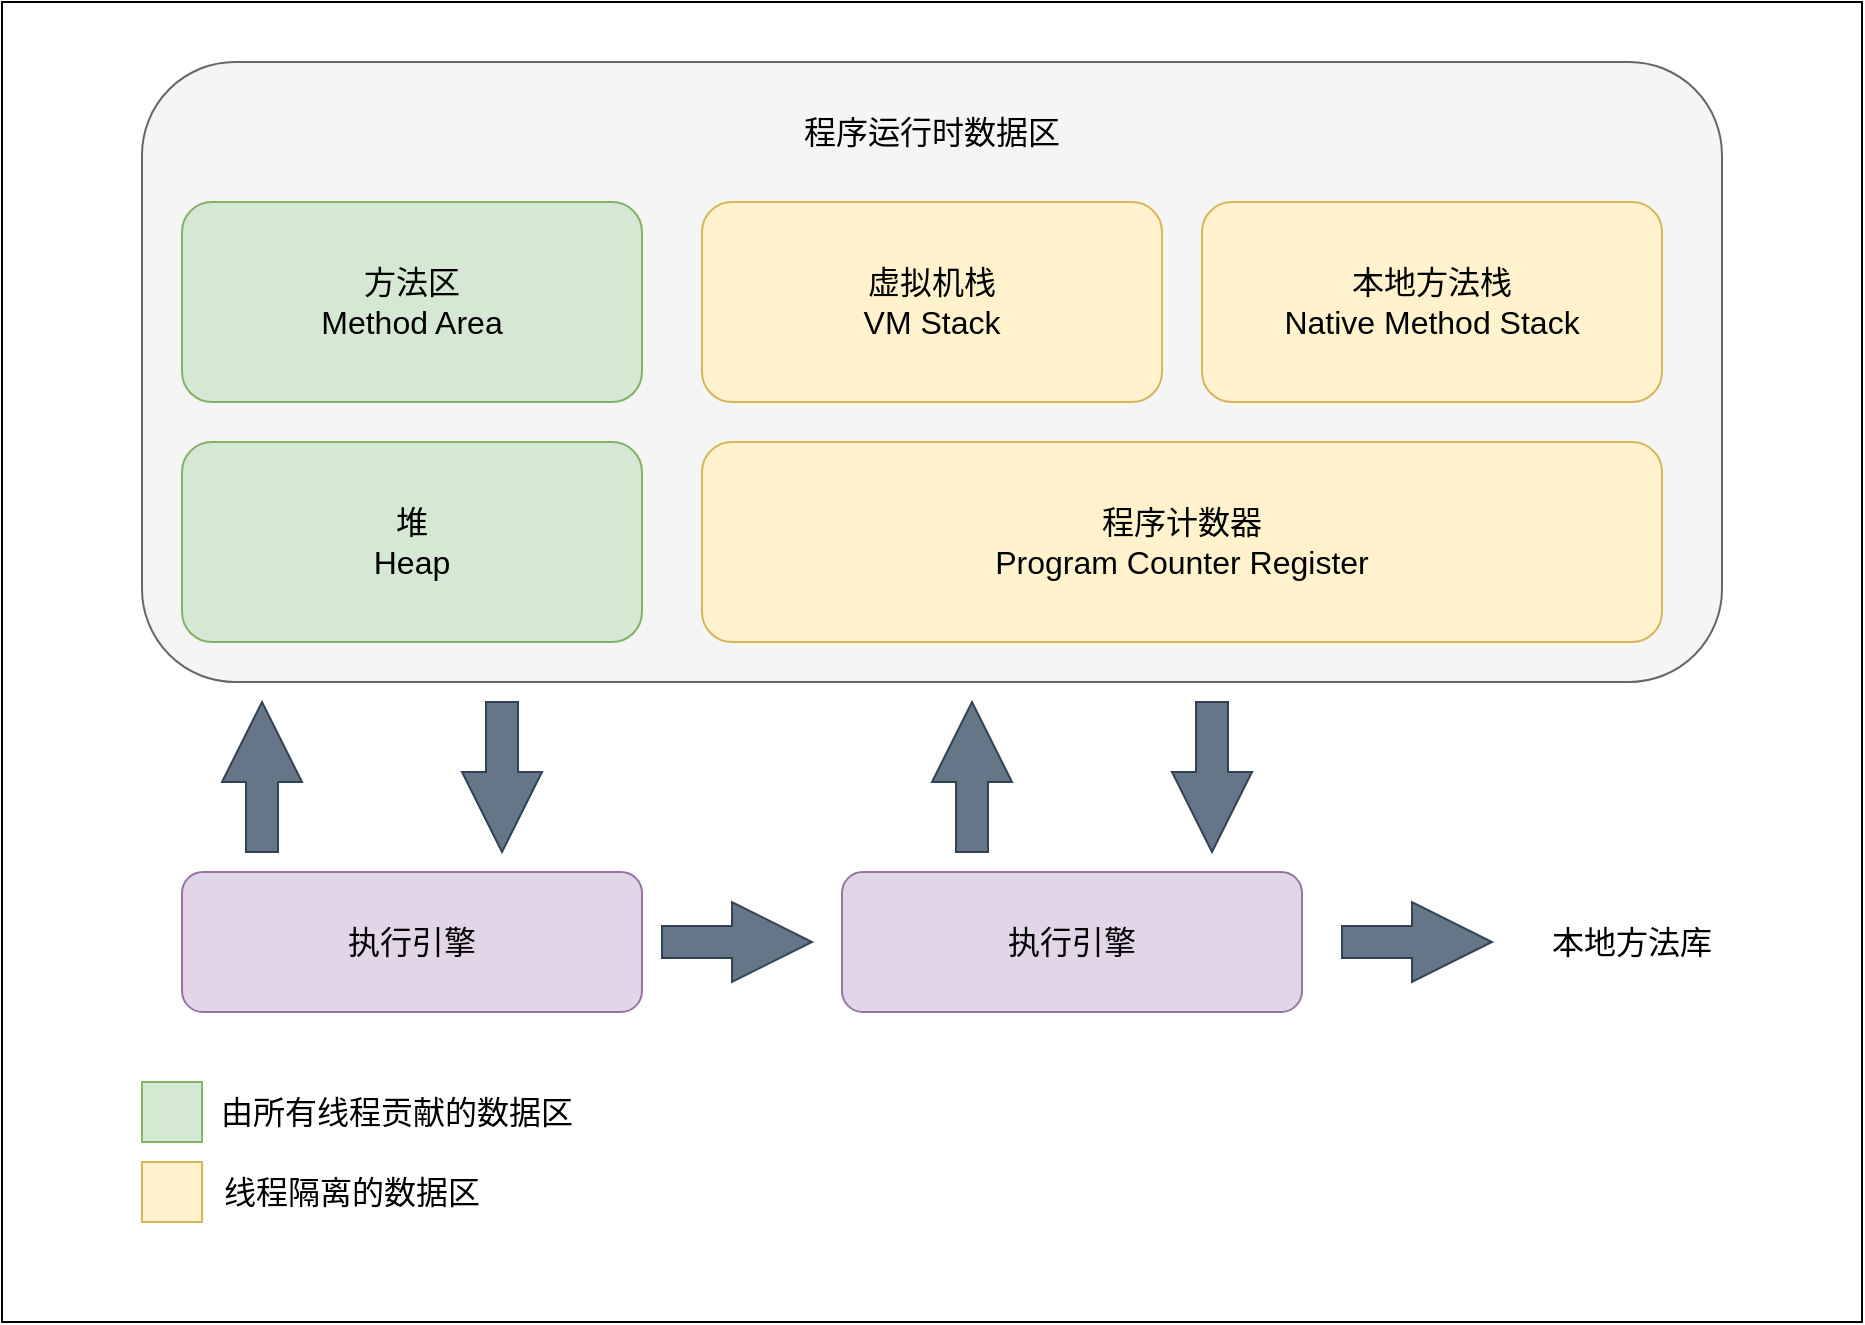 <mxfile>
    <diagram name="第 1 页" id="eUgLPRUkJNpdIbrFsYNy">
        <mxGraphModel dx="3244" dy="1749" grid="1" gridSize="10" guides="1" tooltips="1" connect="1" arrows="1" fold="1" page="1" pageScale="1" pageWidth="827" pageHeight="1169" math="0" shadow="0">
            <root>
                <mxCell id="0"/>
                <mxCell id="1" parent="0"/>
                <mxCell id="jV7ej0Fjp2zYDHDVCVTD-10" value="" style="rounded=0;whiteSpace=wrap;html=1;fontSize=16;" parent="1" vertex="1">
                    <mxGeometry x="-70" y="80" width="930" height="660" as="geometry"/>
                </mxCell>
                <mxCell id="gdO2K6m1W9r07aFdzXuX-1" value="" style="rounded=1;whiteSpace=wrap;html=1;fontSize=16;fillColor=#f5f5f5;fontColor=#333333;strokeColor=#666666;" parent="1" vertex="1">
                    <mxGeometry y="110" width="790" height="310" as="geometry"/>
                </mxCell>
                <mxCell id="gdO2K6m1W9r07aFdzXuX-3" value="方法区&lt;br&gt;Method Area" style="rounded=1;whiteSpace=wrap;html=1;fontSize=16;fillColor=#d5e8d4;strokeColor=#82b366;" parent="1" vertex="1">
                    <mxGeometry x="20" y="180" width="230" height="100" as="geometry"/>
                </mxCell>
                <mxCell id="jV7ej0Fjp2zYDHDVCVTD-3" value="堆&lt;br&gt;Heap" style="rounded=1;whiteSpace=wrap;html=1;fontSize=16;fillColor=#d5e8d4;strokeColor=#82b366;" parent="1" vertex="1">
                    <mxGeometry x="20" y="300" width="230" height="100" as="geometry"/>
                </mxCell>
                <mxCell id="jV7ej0Fjp2zYDHDVCVTD-6" value="虚拟机栈&lt;br&gt;VM Stack" style="rounded=1;whiteSpace=wrap;html=1;fontSize=16;fillColor=#fff2cc;strokeColor=#d6b656;" parent="1" vertex="1">
                    <mxGeometry x="280" y="180" width="230" height="100" as="geometry"/>
                </mxCell>
                <mxCell id="jV7ej0Fjp2zYDHDVCVTD-7" value="本地方法栈&lt;br&gt;Native Method Stack" style="rounded=1;whiteSpace=wrap;html=1;fontSize=16;fillColor=#fff2cc;strokeColor=#d6b656;" parent="1" vertex="1">
                    <mxGeometry x="530" y="180" width="230" height="100" as="geometry"/>
                </mxCell>
                <mxCell id="jV7ej0Fjp2zYDHDVCVTD-9" value="程序计数器&lt;br&gt;Program Counter Register" style="rounded=1;whiteSpace=wrap;html=1;fontSize=16;fillColor=#fff2cc;strokeColor=#d6b656;" parent="1" vertex="1">
                    <mxGeometry x="280" y="300" width="480" height="100" as="geometry"/>
                </mxCell>
                <mxCell id="jV7ej0Fjp2zYDHDVCVTD-18" value="" style="rounded=0;whiteSpace=wrap;html=1;fontSize=16;fillColor=#d5e8d4;strokeColor=#82b366;" parent="1" vertex="1">
                    <mxGeometry y="620" width="30" height="30" as="geometry"/>
                </mxCell>
                <mxCell id="jV7ej0Fjp2zYDHDVCVTD-19" value="" style="rounded=0;whiteSpace=wrap;html=1;fontSize=16;fillColor=#fff2cc;strokeColor=#d6b656;" parent="1" vertex="1">
                    <mxGeometry y="660" width="30" height="30" as="geometry"/>
                </mxCell>
                <mxCell id="jV7ej0Fjp2zYDHDVCVTD-22" value="由所有线程贡献的数据区" style="text;strokeColor=none;fillColor=none;html=1;align=center;verticalAlign=middle;whiteSpace=wrap;rounded=0;fontSize=16;" parent="1" vertex="1">
                    <mxGeometry x="35" y="620" width="185" height="30" as="geometry"/>
                </mxCell>
                <mxCell id="jV7ej0Fjp2zYDHDVCVTD-23" value="线程隔离的数据区" style="text;strokeColor=none;fillColor=none;html=1;align=center;verticalAlign=middle;whiteSpace=wrap;rounded=0;fontSize=16;" parent="1" vertex="1">
                    <mxGeometry x="35" y="660" width="140" height="30" as="geometry"/>
                </mxCell>
                <mxCell id="jV7ej0Fjp2zYDHDVCVTD-24" value="程序运行时数据区" style="text;strokeColor=none;fillColor=none;html=1;align=center;verticalAlign=middle;whiteSpace=wrap;rounded=0;fontSize=16;" parent="1" vertex="1">
                    <mxGeometry x="275" y="130" width="240" height="30" as="geometry"/>
                </mxCell>
                <mxCell id="jV7ej0Fjp2zYDHDVCVTD-30" value="执行引擎" style="rounded=1;whiteSpace=wrap;html=1;fontSize=16;fillColor=#e1d5e7;strokeColor=#9673a6;" parent="1" vertex="1">
                    <mxGeometry x="20" y="515" width="230" height="70" as="geometry"/>
                </mxCell>
                <mxCell id="jV7ej0Fjp2zYDHDVCVTD-31" value="执行引擎" style="rounded=1;whiteSpace=wrap;html=1;fontSize=16;fillColor=#e1d5e7;strokeColor=#9673a6;" parent="1" vertex="1">
                    <mxGeometry x="350" y="515" width="230" height="70" as="geometry"/>
                </mxCell>
                <mxCell id="jV7ej0Fjp2zYDHDVCVTD-32" value="" style="html=1;shadow=0;dashed=0;align=center;verticalAlign=middle;shape=mxgraph.arrows2.arrow;dy=0.6;dx=40;direction=north;notch=0;fontSize=16;fillColor=#647687;fontColor=#ffffff;strokeColor=#314354;" parent="1" vertex="1">
                    <mxGeometry x="40" y="430" width="40" height="75" as="geometry"/>
                </mxCell>
                <mxCell id="jV7ej0Fjp2zYDHDVCVTD-33" value="" style="html=1;shadow=0;dashed=0;align=center;verticalAlign=middle;shape=mxgraph.arrows2.arrow;dy=0.6;dx=40;direction=north;notch=0;fontSize=16;fillColor=#647687;fontColor=#ffffff;strokeColor=#314354;" parent="1" vertex="1">
                    <mxGeometry x="395" y="430" width="40" height="75" as="geometry"/>
                </mxCell>
                <mxCell id="jV7ej0Fjp2zYDHDVCVTD-34" value="" style="html=1;shadow=0;dashed=0;align=center;verticalAlign=middle;shape=mxgraph.arrows2.arrow;dy=0.6;dx=40;direction=south;notch=0;fontSize=16;fillColor=#647687;fontColor=#ffffff;strokeColor=#314354;" parent="1" vertex="1">
                    <mxGeometry x="515" y="430" width="40" height="75" as="geometry"/>
                </mxCell>
                <mxCell id="jV7ej0Fjp2zYDHDVCVTD-35" value="" style="html=1;shadow=0;dashed=0;align=center;verticalAlign=middle;shape=mxgraph.arrows2.arrow;dy=0.6;dx=40;direction=south;notch=0;fontSize=16;fillColor=#647687;fontColor=#ffffff;strokeColor=#314354;" parent="1" vertex="1">
                    <mxGeometry x="160" y="430" width="40" height="75" as="geometry"/>
                </mxCell>
                <mxCell id="jV7ej0Fjp2zYDHDVCVTD-39" value="本地方法库" style="text;strokeColor=none;fillColor=none;html=1;align=center;verticalAlign=middle;whiteSpace=wrap;rounded=0;fontSize=16;" parent="1" vertex="1">
                    <mxGeometry x="700" y="535" width="90" height="30" as="geometry"/>
                </mxCell>
                <mxCell id="jV7ej0Fjp2zYDHDVCVTD-40" value="" style="html=1;shadow=0;dashed=0;align=center;verticalAlign=middle;shape=mxgraph.arrows2.arrow;dy=0.6;dx=40;direction=east;notch=0;fontSize=16;fillColor=#647687;fontColor=#ffffff;strokeColor=#314354;" parent="1" vertex="1">
                    <mxGeometry x="260" y="530" width="75" height="40" as="geometry"/>
                </mxCell>
                <mxCell id="jV7ej0Fjp2zYDHDVCVTD-41" value="" style="html=1;shadow=0;dashed=0;align=center;verticalAlign=middle;shape=mxgraph.arrows2.arrow;dy=0.6;dx=40;direction=east;notch=0;fontSize=16;fillColor=#647687;fontColor=#ffffff;strokeColor=#314354;" parent="1" vertex="1">
                    <mxGeometry x="600" y="530" width="75" height="40" as="geometry"/>
                </mxCell>
            </root>
        </mxGraphModel>
    </diagram>
</mxfile>